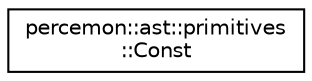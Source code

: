 digraph "Graphical Class Hierarchy"
{
 // LATEX_PDF_SIZE
  edge [fontname="Helvetica",fontsize="10",labelfontname="Helvetica",labelfontsize="10"];
  node [fontname="Helvetica",fontsize="10",shape=record];
  rankdir="LR";
  Node0 [label="percemon::ast::primitives\l::Const",height=0.2,width=0.4,color="black", fillcolor="white", style="filled",URL="$structpercemon_1_1ast_1_1primitives_1_1Const.html",tooltip=" "];
}
